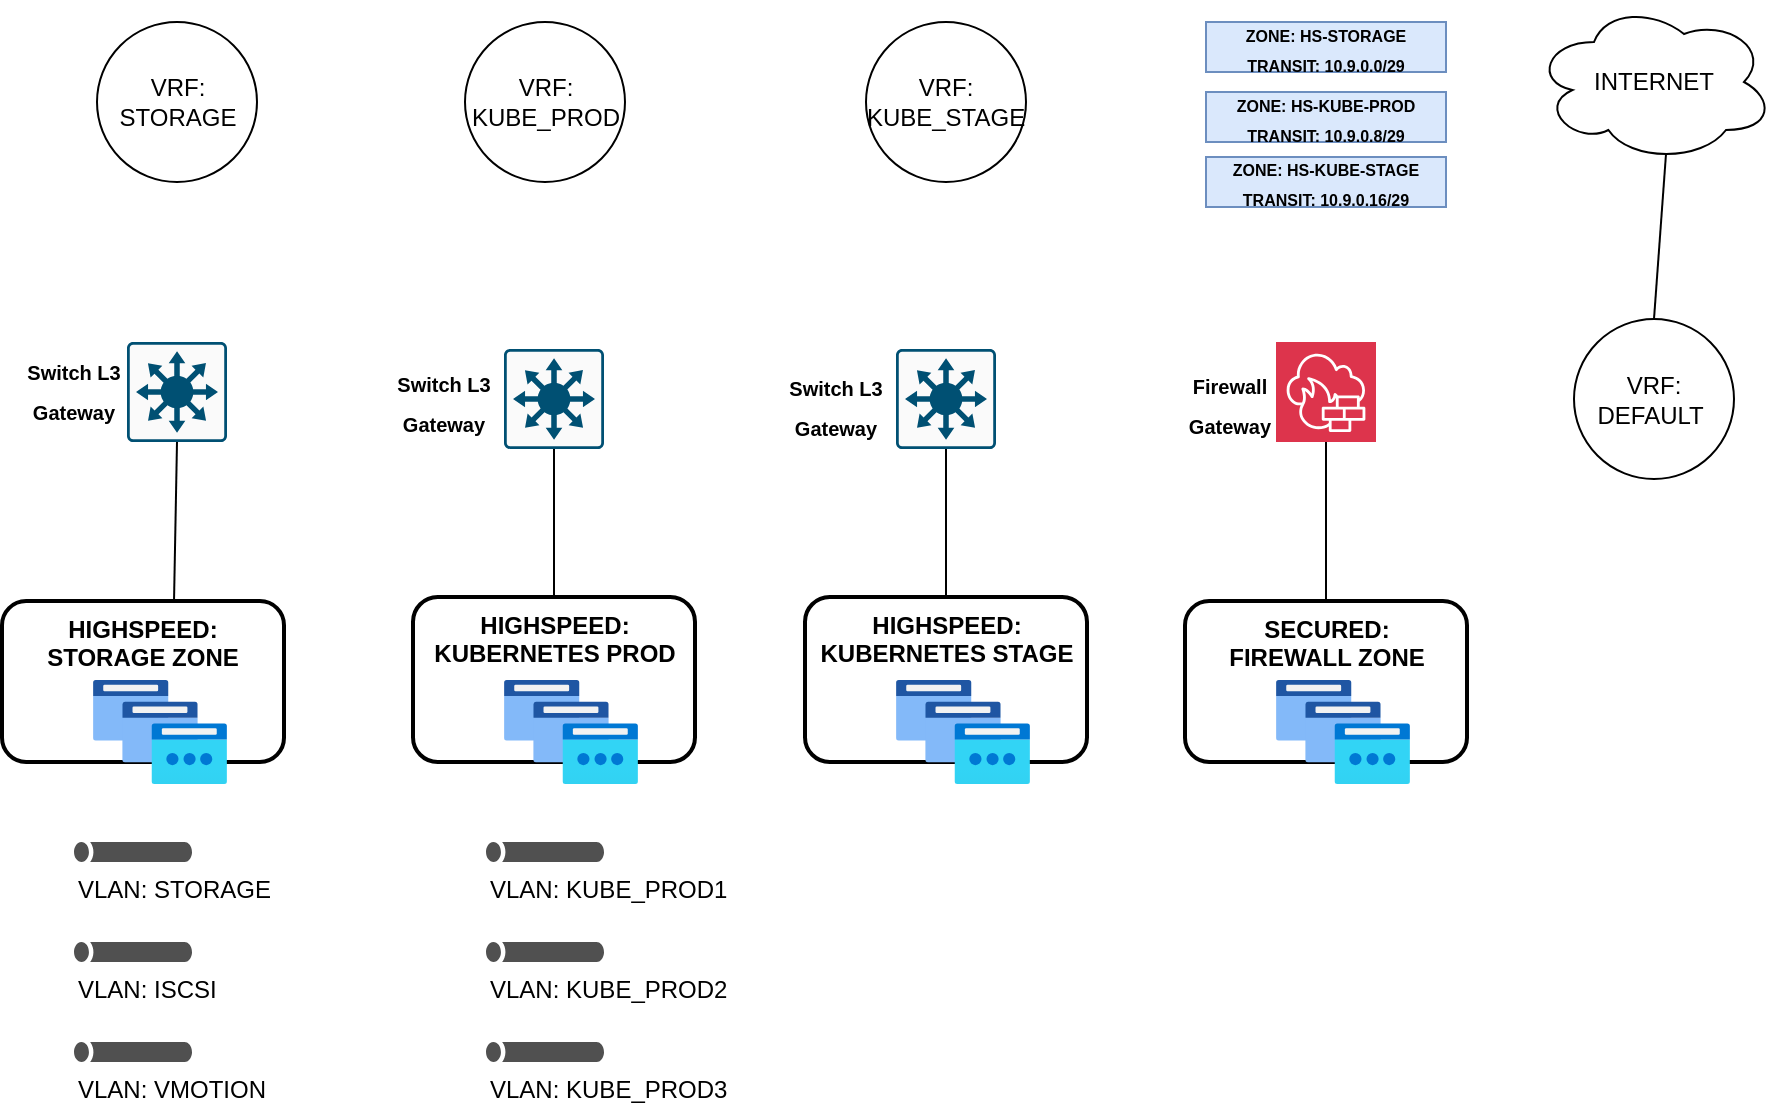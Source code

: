 <mxfile version="24.7.8">
  <diagram name="Page-1" id="DfgF07pSp3SU1vPiNN7P">
    <mxGraphModel dx="1650" dy="499" grid="1" gridSize="10" guides="1" tooltips="1" connect="1" arrows="1" fold="1" page="1" pageScale="1" pageWidth="1100" pageHeight="850" math="0" shadow="0">
      <root>
        <mxCell id="0" />
        <mxCell id="1" parent="0" />
        <mxCell id="8cZCbVJFZoDK88C4Q4Ue-1" value="" style="sketch=0;points=[[0.015,0.015,0],[0.985,0.015,0],[0.985,0.985,0],[0.015,0.985,0],[0.25,0,0],[0.5,0,0],[0.75,0,0],[1,0.25,0],[1,0.5,0],[1,0.75,0],[0.75,1,0],[0.5,1,0],[0.25,1,0],[0,0.75,0],[0,0.5,0],[0,0.25,0]];verticalLabelPosition=bottom;html=1;verticalAlign=top;aspect=fixed;align=center;pointerEvents=1;shape=mxgraph.cisco19.rect;prIcon=l3_switch;fillColor=#FAFAFA;strokeColor=#005073;" parent="1" vertex="1">
          <mxGeometry x="-665" y="233.5" width="50" height="50" as="geometry" />
        </mxCell>
        <mxCell id="8cZCbVJFZoDK88C4Q4Ue-3" value="" style="sketch=0;points=[[0.015,0.015,0],[0.985,0.015,0],[0.985,0.985,0],[0.015,0.985,0],[0.25,0,0],[0.5,0,0],[0.75,0,0],[1,0.25,0],[1,0.5,0],[1,0.75,0],[0.75,1,0],[0.5,1,0],[0.25,1,0],[0,0.75,0],[0,0.5,0],[0,0.25,0]];verticalLabelPosition=bottom;html=1;verticalAlign=top;aspect=fixed;align=center;pointerEvents=1;shape=mxgraph.cisco19.rect;prIcon=l3_switch;fillColor=#FAFAFA;strokeColor=#005073;" parent="1" vertex="1">
          <mxGeometry x="-469" y="233.5" width="50" height="50" as="geometry" />
        </mxCell>
        <mxCell id="8cZCbVJFZoDK88C4Q4Ue-4" value="" style="sketch=0;points=[[0,0,0],[0.25,0,0],[0.5,0,0],[0.75,0,0],[1,0,0],[0,1,0],[0.25,1,0],[0.5,1,0],[0.75,1,0],[1,1,0],[0,0.25,0],[0,0.5,0],[0,0.75,0],[1,0.25,0],[1,0.5,0],[1,0.75,0]];outlineConnect=0;fontColor=#232F3E;fillColor=#DD344C;strokeColor=#ffffff;dashed=0;verticalLabelPosition=bottom;verticalAlign=top;align=center;html=1;fontSize=12;fontStyle=0;aspect=fixed;shape=mxgraph.aws4.resourceIcon;resIcon=mxgraph.aws4.network_firewall;" parent="1" vertex="1">
          <mxGeometry x="-279" y="230" width="50" height="50" as="geometry" />
        </mxCell>
        <mxCell id="8cZCbVJFZoDK88C4Q4Ue-5" value="" style="sketch=0;points=[[0.015,0.015,0],[0.985,0.015,0],[0.985,0.985,0],[0.015,0.985,0],[0.25,0,0],[0.5,0,0],[0.75,0,0],[1,0.25,0],[1,0.5,0],[1,0.75,0],[0.75,1,0],[0.5,1,0],[0.25,1,0],[0,0.75,0],[0,0.5,0],[0,0.25,0]];verticalLabelPosition=bottom;html=1;verticalAlign=top;aspect=fixed;align=center;pointerEvents=1;shape=mxgraph.cisco19.rect;prIcon=l3_switch;fillColor=#FAFAFA;strokeColor=#005073;" parent="1" vertex="1">
          <mxGeometry x="-853.5" y="230" width="50" height="50" as="geometry" />
        </mxCell>
        <mxCell id="8cZCbVJFZoDK88C4Q4Ue-6" value="HIGHSPEED:&lt;div&gt;STORAGE ZONE&lt;/div&gt;" style="rounded=1;whiteSpace=wrap;html=1;fillColor=none;strokeWidth=2;verticalAlign=top;fontStyle=1" parent="1" vertex="1">
          <mxGeometry x="-916" y="359.5" width="141" height="80.5" as="geometry" />
        </mxCell>
        <mxCell id="8cZCbVJFZoDK88C4Q4Ue-7" value="HIGHSPEED: KUBERNETES PROD" style="rounded=1;whiteSpace=wrap;html=1;fillColor=none;strokeWidth=2;verticalAlign=top;fontStyle=1" parent="1" vertex="1">
          <mxGeometry x="-710.5" y="357.5" width="141" height="82.5" as="geometry" />
        </mxCell>
        <mxCell id="8cZCbVJFZoDK88C4Q4Ue-8" value="HIGHSPEED: KUBERNETES STAGE" style="rounded=1;whiteSpace=wrap;html=1;fillColor=none;strokeWidth=2;verticalAlign=top;fontStyle=1" parent="1" vertex="1">
          <mxGeometry x="-514.5" y="357.5" width="141" height="82.5" as="geometry" />
        </mxCell>
        <mxCell id="8cZCbVJFZoDK88C4Q4Ue-9" value="SECURED:&lt;div&gt;FIREWALL ZONE&lt;/div&gt;" style="rounded=1;whiteSpace=wrap;html=1;fillColor=none;strokeWidth=2;verticalAlign=top;fontStyle=1" parent="1" vertex="1">
          <mxGeometry x="-324.5" y="359.5" width="141" height="80.5" as="geometry" />
        </mxCell>
        <mxCell id="8cZCbVJFZoDK88C4Q4Ue-10" value="&lt;font style=&quot;font-size: 10px;&quot;&gt;&lt;b&gt;Switch L3 Gateway&lt;/b&gt;&lt;/font&gt;" style="text;html=1;align=center;verticalAlign=middle;whiteSpace=wrap;rounded=0;fontSize=16;" parent="1" vertex="1">
          <mxGeometry x="-529" y="245.5" width="60" height="30" as="geometry" />
        </mxCell>
        <mxCell id="8cZCbVJFZoDK88C4Q4Ue-11" value="&lt;font style=&quot;font-size: 10px;&quot;&gt;&lt;b&gt;Switch L3 Gateway&lt;/b&gt;&lt;/font&gt;" style="text;html=1;align=center;verticalAlign=middle;whiteSpace=wrap;rounded=0;fontSize=16;" parent="1" vertex="1">
          <mxGeometry x="-725" y="243.5" width="60" height="30" as="geometry" />
        </mxCell>
        <mxCell id="8cZCbVJFZoDK88C4Q4Ue-12" value="&lt;font style=&quot;font-size: 10px;&quot;&gt;&lt;b&gt;Switch L3 Gateway&lt;/b&gt;&lt;/font&gt;" style="text;html=1;align=center;verticalAlign=middle;whiteSpace=wrap;rounded=0;fontSize=16;" parent="1" vertex="1">
          <mxGeometry x="-910.5" y="237.5" width="60" height="30" as="geometry" />
        </mxCell>
        <mxCell id="8cZCbVJFZoDK88C4Q4Ue-13" value="&lt;font size=&quot;1&quot;&gt;&lt;b&gt;Firewall Gateway&lt;/b&gt;&lt;/font&gt;" style="text;html=1;align=center;verticalAlign=middle;whiteSpace=wrap;rounded=0;fontSize=16;" parent="1" vertex="1">
          <mxGeometry x="-332.5" y="243.5" width="60" height="32" as="geometry" />
        </mxCell>
        <mxCell id="8cZCbVJFZoDK88C4Q4Ue-20" value="" style="image;aspect=fixed;html=1;points=[];align=center;fontSize=12;image=img/lib/azure2/networking/IP_Groups.svg;" parent="1" vertex="1">
          <mxGeometry x="-870.5" y="399" width="67" height="52" as="geometry" />
        </mxCell>
        <mxCell id="8cZCbVJFZoDK88C4Q4Ue-21" value="" style="image;aspect=fixed;html=1;points=[];align=center;fontSize=12;image=img/lib/azure2/networking/IP_Groups.svg;" parent="1" vertex="1">
          <mxGeometry x="-665" y="399" width="67" height="52" as="geometry" />
        </mxCell>
        <mxCell id="8cZCbVJFZoDK88C4Q4Ue-22" value="" style="image;aspect=fixed;html=1;points=[];align=center;fontSize=12;image=img/lib/azure2/networking/IP_Groups.svg;" parent="1" vertex="1">
          <mxGeometry x="-469" y="399" width="67" height="52" as="geometry" />
        </mxCell>
        <mxCell id="8cZCbVJFZoDK88C4Q4Ue-23" value="" style="image;aspect=fixed;html=1;points=[];align=center;fontSize=12;image=img/lib/azure2/networking/IP_Groups.svg;" parent="1" vertex="1">
          <mxGeometry x="-279" y="399" width="67" height="52" as="geometry" />
        </mxCell>
        <mxCell id="8cZCbVJFZoDK88C4Q4Ue-25" value="" style="endArrow=none;html=1;rounded=0;fontSize=12;startSize=8;endSize=8;curved=1;entryX=0.5;entryY=1;entryDx=0;entryDy=0;entryPerimeter=0;" parent="1" edge="1" target="8cZCbVJFZoDK88C4Q4Ue-5">
          <mxGeometry width="50" height="50" relative="1" as="geometry">
            <mxPoint x="-830" y="360" as="sourcePoint" />
            <mxPoint x="-820" y="290" as="targetPoint" />
          </mxGeometry>
        </mxCell>
        <mxCell id="8cZCbVJFZoDK88C4Q4Ue-26" value="" style="endArrow=none;html=1;rounded=0;fontSize=12;startSize=8;endSize=8;curved=1;entryX=0.5;entryY=1;entryDx=0;entryDy=0;entryPerimeter=0;exitX=0.5;exitY=0;exitDx=0;exitDy=0;" parent="1" edge="1" target="8cZCbVJFZoDK88C4Q4Ue-1" source="8cZCbVJFZoDK88C4Q4Ue-7">
          <mxGeometry width="50" height="50" relative="1" as="geometry">
            <mxPoint x="-665" y="340" as="sourcePoint" />
            <mxPoint x="-640" y="300" as="targetPoint" />
          </mxGeometry>
        </mxCell>
        <mxCell id="8cZCbVJFZoDK88C4Q4Ue-27" value="" style="endArrow=none;html=1;rounded=0;fontSize=12;startSize=8;endSize=8;curved=1;entryX=0.5;entryY=1;entryDx=0;entryDy=0;entryPerimeter=0;exitX=0.5;exitY=0;exitDx=0;exitDy=0;" parent="1" edge="1" target="8cZCbVJFZoDK88C4Q4Ue-3" source="8cZCbVJFZoDK88C4Q4Ue-8">
          <mxGeometry width="50" height="50" relative="1" as="geometry">
            <mxPoint x="-490" y="340" as="sourcePoint" />
            <mxPoint x="-460" y="290" as="targetPoint" />
          </mxGeometry>
        </mxCell>
        <mxCell id="8cZCbVJFZoDK88C4Q4Ue-28" value="" style="endArrow=none;html=1;rounded=0;fontSize=12;startSize=8;endSize=8;curved=1;entryX=0.5;entryY=1;entryDx=0;entryDy=0;entryPerimeter=0;exitX=0.5;exitY=0;exitDx=0;exitDy=0;" parent="1" source="8cZCbVJFZoDK88C4Q4Ue-9" target="8cZCbVJFZoDK88C4Q4Ue-4" edge="1">
          <mxGeometry width="50" height="50" relative="1" as="geometry">
            <mxPoint x="-840" y="370" as="sourcePoint" />
            <mxPoint x="-790" y="320" as="targetPoint" />
          </mxGeometry>
        </mxCell>
        <mxCell id="uYjCKVZ8ciypdNTfdeA--7" value="VLAN: STORAGE" style="sketch=0;pointerEvents=1;shadow=0;dashed=0;html=1;strokeColor=none;fillColor=#505050;labelPosition=center;verticalLabelPosition=bottom;verticalAlign=top;outlineConnect=0;align=left;shape=mxgraph.office.servers.tunnel_straight;" vertex="1" parent="1">
          <mxGeometry x="-880" y="480" width="59" height="10" as="geometry" />
        </mxCell>
        <mxCell id="uYjCKVZ8ciypdNTfdeA--9" value="VLAN: ISCSI" style="sketch=0;pointerEvents=1;shadow=0;dashed=0;html=1;strokeColor=none;fillColor=#505050;labelPosition=center;verticalLabelPosition=bottom;verticalAlign=top;outlineConnect=0;align=left;shape=mxgraph.office.servers.tunnel_straight;" vertex="1" parent="1">
          <mxGeometry x="-880" y="530" width="59" height="10" as="geometry" />
        </mxCell>
        <mxCell id="uYjCKVZ8ciypdNTfdeA--10" value="VLAN: VMOTION" style="sketch=0;pointerEvents=1;shadow=0;dashed=0;html=1;strokeColor=none;fillColor=#505050;labelPosition=center;verticalLabelPosition=bottom;verticalAlign=top;outlineConnect=0;align=left;shape=mxgraph.office.servers.tunnel_straight;" vertex="1" parent="1">
          <mxGeometry x="-880" y="580" width="59" height="10" as="geometry" />
        </mxCell>
        <mxCell id="uYjCKVZ8ciypdNTfdeA--13" value="VLAN: KUBE_PROD1" style="sketch=0;pointerEvents=1;shadow=0;dashed=0;html=1;strokeColor=none;fillColor=#505050;labelPosition=center;verticalLabelPosition=bottom;verticalAlign=top;outlineConnect=0;align=left;shape=mxgraph.office.servers.tunnel_straight;" vertex="1" parent="1">
          <mxGeometry x="-674" y="480" width="59" height="10" as="geometry" />
        </mxCell>
        <mxCell id="uYjCKVZ8ciypdNTfdeA--14" value="VLAN: KUBE_PROD2" style="sketch=0;pointerEvents=1;shadow=0;dashed=0;html=1;strokeColor=none;fillColor=#505050;labelPosition=center;verticalLabelPosition=bottom;verticalAlign=top;outlineConnect=0;align=left;shape=mxgraph.office.servers.tunnel_straight;" vertex="1" parent="1">
          <mxGeometry x="-674" y="530" width="59" height="10" as="geometry" />
        </mxCell>
        <mxCell id="uYjCKVZ8ciypdNTfdeA--15" value="VLAN: KUBE_PROD3" style="sketch=0;pointerEvents=1;shadow=0;dashed=0;html=1;strokeColor=none;fillColor=#505050;labelPosition=center;verticalLabelPosition=bottom;verticalAlign=top;outlineConnect=0;align=left;shape=mxgraph.office.servers.tunnel_straight;" vertex="1" parent="1">
          <mxGeometry x="-674" y="580" width="59" height="10" as="geometry" />
        </mxCell>
        <mxCell id="uYjCKVZ8ciypdNTfdeA--16" value="VRF:&lt;div&gt;STORAGE&lt;/div&gt;" style="ellipse;whiteSpace=wrap;html=1;aspect=fixed;" vertex="1" parent="1">
          <mxGeometry x="-868.5" y="70" width="80" height="80" as="geometry" />
        </mxCell>
        <mxCell id="uYjCKVZ8ciypdNTfdeA--17" value="VRF: KUBE_PROD" style="ellipse;whiteSpace=wrap;html=1;aspect=fixed;" vertex="1" parent="1">
          <mxGeometry x="-684.5" y="70" width="80" height="80" as="geometry" />
        </mxCell>
        <mxCell id="uYjCKVZ8ciypdNTfdeA--18" value="VRF: KUBE_STAGE" style="ellipse;whiteSpace=wrap;html=1;aspect=fixed;" vertex="1" parent="1">
          <mxGeometry x="-484" y="70" width="80" height="80" as="geometry" />
        </mxCell>
        <mxCell id="uYjCKVZ8ciypdNTfdeA--19" value="VRF: DEFAULT&amp;nbsp;" style="ellipse;whiteSpace=wrap;html=1;aspect=fixed;" vertex="1" parent="1">
          <mxGeometry x="-130" y="218.5" width="80" height="80" as="geometry" />
        </mxCell>
        <mxCell id="uYjCKVZ8ciypdNTfdeA--20" value="&lt;font style=&quot;font-size: 8px;&quot;&gt;&lt;b&gt;ZONE: HS-STORAGE&lt;/b&gt;&lt;/font&gt;&lt;div&gt;&lt;font style=&quot;font-size: 8px;&quot;&gt;&lt;b&gt;TRANSIT: 10.9.0.0/29&lt;/b&gt;&lt;/font&gt;&lt;/div&gt;" style="rounded=0;whiteSpace=wrap;html=1;fillColor=#dae8fc;strokeColor=#6c8ebf;" vertex="1" parent="1">
          <mxGeometry x="-314" y="70" width="120" height="25" as="geometry" />
        </mxCell>
        <mxCell id="uYjCKVZ8ciypdNTfdeA--22" value="&lt;font style=&quot;font-size: 8px;&quot;&gt;&lt;b&gt;ZONE: HS-KUBE-PROD&lt;/b&gt;&lt;/font&gt;&lt;div&gt;&lt;font style=&quot;font-size: 8px;&quot;&gt;&lt;b&gt;TRANSIT: 10.9.0.8/29&lt;/b&gt;&lt;/font&gt;&lt;/div&gt;" style="rounded=0;whiteSpace=wrap;html=1;fillColor=#dae8fc;strokeColor=#6c8ebf;" vertex="1" parent="1">
          <mxGeometry x="-314" y="105" width="120" height="25" as="geometry" />
        </mxCell>
        <mxCell id="uYjCKVZ8ciypdNTfdeA--23" value="&lt;font style=&quot;font-size: 8px;&quot;&gt;&lt;b&gt;ZONE: HS-KUBE-STAGE&lt;/b&gt;&lt;/font&gt;&lt;div&gt;&lt;font style=&quot;font-size: 8px;&quot;&gt;&lt;b&gt;TRANSIT: 10.9.0.16/29&lt;/b&gt;&lt;/font&gt;&lt;/div&gt;" style="rounded=0;whiteSpace=wrap;html=1;fillColor=#dae8fc;strokeColor=#6c8ebf;" vertex="1" parent="1">
          <mxGeometry x="-314" y="137.5" width="120" height="25" as="geometry" />
        </mxCell>
        <mxCell id="uYjCKVZ8ciypdNTfdeA--24" value="INTERNET" style="ellipse;shape=cloud;whiteSpace=wrap;html=1;" vertex="1" parent="1">
          <mxGeometry x="-150" y="60" width="120" height="80" as="geometry" />
        </mxCell>
        <mxCell id="uYjCKVZ8ciypdNTfdeA--25" value="" style="endArrow=none;html=1;rounded=0;fontSize=12;startSize=8;endSize=8;curved=1;entryX=0.55;entryY=0.95;entryDx=0;entryDy=0;entryPerimeter=0;exitX=0.5;exitY=0;exitDx=0;exitDy=0;" edge="1" parent="1" source="uYjCKVZ8ciypdNTfdeA--19" target="uYjCKVZ8ciypdNTfdeA--24">
          <mxGeometry width="50" height="50" relative="1" as="geometry">
            <mxPoint x="-70" y="210" as="sourcePoint" />
            <mxPoint x="-244" y="290" as="targetPoint" />
          </mxGeometry>
        </mxCell>
      </root>
    </mxGraphModel>
  </diagram>
</mxfile>
